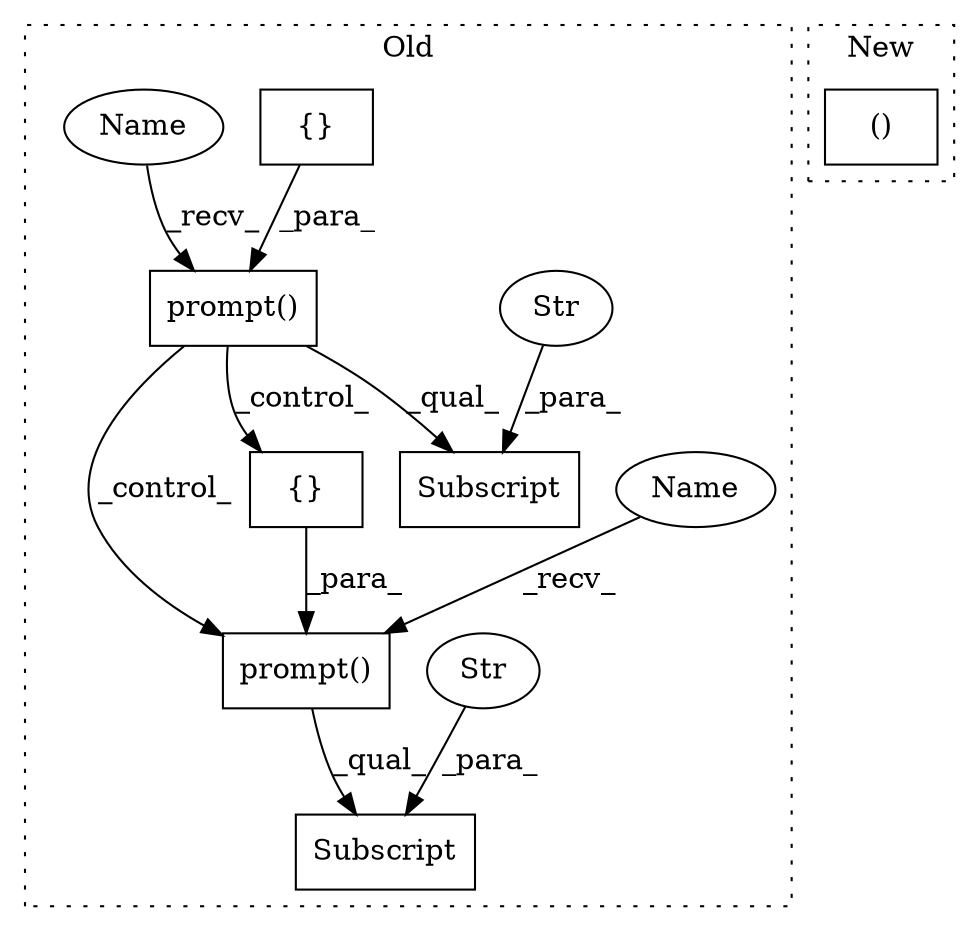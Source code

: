 digraph G {
subgraph cluster0 {
1 [label="prompt()" a="75" s="4795,4827" l="11,1" shape="box"];
3 [label="Subscript" a="63" s="4795,0" l="49,0" shape="box"];
4 [label="Str" a="66" s="4829" l="14" shape="ellipse"];
5 [label="prompt()" a="75" s="4454,4481" l="11,1" shape="box"];
6 [label="{}" a="59" s="4546,4758" l="18,0" shape="box"];
7 [label="Subscript" a="63" s="4454,0" l="44,0" shape="box"];
8 [label="Str" a="66" s="4483" l="14" shape="ellipse"];
9 [label="{}" a="59" s="4292,4431" l="14,0" shape="box"];
10 [label="Name" a="87" s="4795" l="3" shape="ellipse"];
11 [label="Name" a="87" s="4454" l="3" shape="ellipse"];
label = "Old";
style="dotted";
}
subgraph cluster1 {
2 [label="()" a="54" s="3319" l="9" shape="box"];
label = "New";
style="dotted";
}
1 -> 3 [label="_qual_"];
4 -> 3 [label="_para_"];
5 -> 7 [label="_qual_"];
5 -> 1 [label="_control_"];
5 -> 6 [label="_control_"];
6 -> 1 [label="_para_"];
8 -> 7 [label="_para_"];
9 -> 5 [label="_para_"];
10 -> 1 [label="_recv_"];
11 -> 5 [label="_recv_"];
}